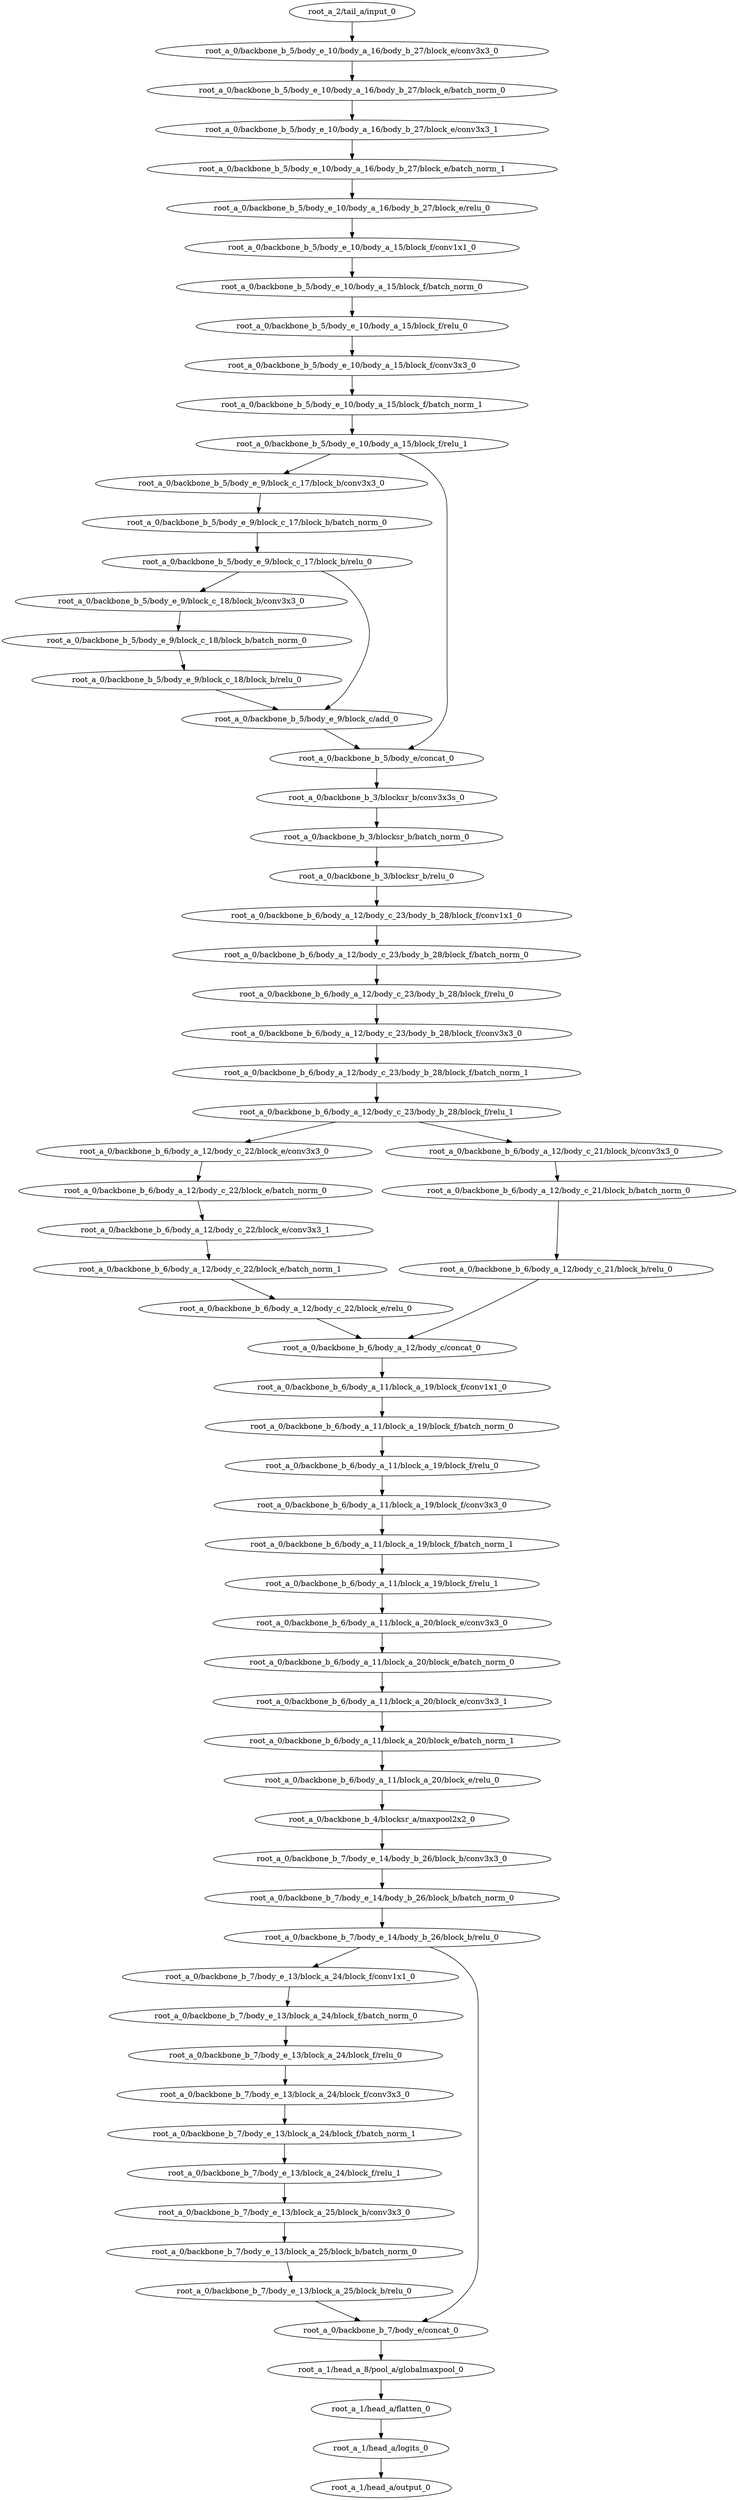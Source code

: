 digraph root_a {
	"root_a_2/tail_a/input_0"
	"root_a_0/backbone_b_5/body_e_10/body_a_16/body_b_27/block_e/conv3x3_0"
	"root_a_0/backbone_b_5/body_e_10/body_a_16/body_b_27/block_e/batch_norm_0"
	"root_a_0/backbone_b_5/body_e_10/body_a_16/body_b_27/block_e/conv3x3_1"
	"root_a_0/backbone_b_5/body_e_10/body_a_16/body_b_27/block_e/batch_norm_1"
	"root_a_0/backbone_b_5/body_e_10/body_a_16/body_b_27/block_e/relu_0"
	"root_a_0/backbone_b_5/body_e_10/body_a_15/block_f/conv1x1_0"
	"root_a_0/backbone_b_5/body_e_10/body_a_15/block_f/batch_norm_0"
	"root_a_0/backbone_b_5/body_e_10/body_a_15/block_f/relu_0"
	"root_a_0/backbone_b_5/body_e_10/body_a_15/block_f/conv3x3_0"
	"root_a_0/backbone_b_5/body_e_10/body_a_15/block_f/batch_norm_1"
	"root_a_0/backbone_b_5/body_e_10/body_a_15/block_f/relu_1"
	"root_a_0/backbone_b_5/body_e_9/block_c_17/block_b/conv3x3_0"
	"root_a_0/backbone_b_5/body_e_9/block_c_17/block_b/batch_norm_0"
	"root_a_0/backbone_b_5/body_e_9/block_c_17/block_b/relu_0"
	"root_a_0/backbone_b_5/body_e_9/block_c_18/block_b/conv3x3_0"
	"root_a_0/backbone_b_5/body_e_9/block_c_18/block_b/batch_norm_0"
	"root_a_0/backbone_b_5/body_e_9/block_c_18/block_b/relu_0"
	"root_a_0/backbone_b_5/body_e_9/block_c/add_0"
	"root_a_0/backbone_b_5/body_e/concat_0"
	"root_a_0/backbone_b_3/blocksr_b/conv3x3s_0"
	"root_a_0/backbone_b_3/blocksr_b/batch_norm_0"
	"root_a_0/backbone_b_3/blocksr_b/relu_0"
	"root_a_0/backbone_b_6/body_a_12/body_c_23/body_b_28/block_f/conv1x1_0"
	"root_a_0/backbone_b_6/body_a_12/body_c_23/body_b_28/block_f/batch_norm_0"
	"root_a_0/backbone_b_6/body_a_12/body_c_23/body_b_28/block_f/relu_0"
	"root_a_0/backbone_b_6/body_a_12/body_c_23/body_b_28/block_f/conv3x3_0"
	"root_a_0/backbone_b_6/body_a_12/body_c_23/body_b_28/block_f/batch_norm_1"
	"root_a_0/backbone_b_6/body_a_12/body_c_23/body_b_28/block_f/relu_1"
	"root_a_0/backbone_b_6/body_a_12/body_c_22/block_e/conv3x3_0"
	"root_a_0/backbone_b_6/body_a_12/body_c_22/block_e/batch_norm_0"
	"root_a_0/backbone_b_6/body_a_12/body_c_22/block_e/conv3x3_1"
	"root_a_0/backbone_b_6/body_a_12/body_c_22/block_e/batch_norm_1"
	"root_a_0/backbone_b_6/body_a_12/body_c_22/block_e/relu_0"
	"root_a_0/backbone_b_6/body_a_12/body_c_21/block_b/conv3x3_0"
	"root_a_0/backbone_b_6/body_a_12/body_c_21/block_b/batch_norm_0"
	"root_a_0/backbone_b_6/body_a_12/body_c_21/block_b/relu_0"
	"root_a_0/backbone_b_6/body_a_12/body_c/concat_0"
	"root_a_0/backbone_b_6/body_a_11/block_a_19/block_f/conv1x1_0"
	"root_a_0/backbone_b_6/body_a_11/block_a_19/block_f/batch_norm_0"
	"root_a_0/backbone_b_6/body_a_11/block_a_19/block_f/relu_0"
	"root_a_0/backbone_b_6/body_a_11/block_a_19/block_f/conv3x3_0"
	"root_a_0/backbone_b_6/body_a_11/block_a_19/block_f/batch_norm_1"
	"root_a_0/backbone_b_6/body_a_11/block_a_19/block_f/relu_1"
	"root_a_0/backbone_b_6/body_a_11/block_a_20/block_e/conv3x3_0"
	"root_a_0/backbone_b_6/body_a_11/block_a_20/block_e/batch_norm_0"
	"root_a_0/backbone_b_6/body_a_11/block_a_20/block_e/conv3x3_1"
	"root_a_0/backbone_b_6/body_a_11/block_a_20/block_e/batch_norm_1"
	"root_a_0/backbone_b_6/body_a_11/block_a_20/block_e/relu_0"
	"root_a_0/backbone_b_4/blocksr_a/maxpool2x2_0"
	"root_a_0/backbone_b_7/body_e_14/body_b_26/block_b/conv3x3_0"
	"root_a_0/backbone_b_7/body_e_14/body_b_26/block_b/batch_norm_0"
	"root_a_0/backbone_b_7/body_e_14/body_b_26/block_b/relu_0"
	"root_a_0/backbone_b_7/body_e_13/block_a_24/block_f/conv1x1_0"
	"root_a_0/backbone_b_7/body_e_13/block_a_24/block_f/batch_norm_0"
	"root_a_0/backbone_b_7/body_e_13/block_a_24/block_f/relu_0"
	"root_a_0/backbone_b_7/body_e_13/block_a_24/block_f/conv3x3_0"
	"root_a_0/backbone_b_7/body_e_13/block_a_24/block_f/batch_norm_1"
	"root_a_0/backbone_b_7/body_e_13/block_a_24/block_f/relu_1"
	"root_a_0/backbone_b_7/body_e_13/block_a_25/block_b/conv3x3_0"
	"root_a_0/backbone_b_7/body_e_13/block_a_25/block_b/batch_norm_0"
	"root_a_0/backbone_b_7/body_e_13/block_a_25/block_b/relu_0"
	"root_a_0/backbone_b_7/body_e/concat_0"
	"root_a_1/head_a_8/pool_a/globalmaxpool_0"
	"root_a_1/head_a/flatten_0"
	"root_a_1/head_a/logits_0"
	"root_a_1/head_a/output_0"

	"root_a_2/tail_a/input_0" -> "root_a_0/backbone_b_5/body_e_10/body_a_16/body_b_27/block_e/conv3x3_0"
	"root_a_0/backbone_b_5/body_e_10/body_a_16/body_b_27/block_e/conv3x3_0" -> "root_a_0/backbone_b_5/body_e_10/body_a_16/body_b_27/block_e/batch_norm_0"
	"root_a_0/backbone_b_5/body_e_10/body_a_16/body_b_27/block_e/batch_norm_0" -> "root_a_0/backbone_b_5/body_e_10/body_a_16/body_b_27/block_e/conv3x3_1"
	"root_a_0/backbone_b_5/body_e_10/body_a_16/body_b_27/block_e/conv3x3_1" -> "root_a_0/backbone_b_5/body_e_10/body_a_16/body_b_27/block_e/batch_norm_1"
	"root_a_0/backbone_b_5/body_e_10/body_a_16/body_b_27/block_e/batch_norm_1" -> "root_a_0/backbone_b_5/body_e_10/body_a_16/body_b_27/block_e/relu_0"
	"root_a_0/backbone_b_5/body_e_10/body_a_16/body_b_27/block_e/relu_0" -> "root_a_0/backbone_b_5/body_e_10/body_a_15/block_f/conv1x1_0"
	"root_a_0/backbone_b_5/body_e_10/body_a_15/block_f/conv1x1_0" -> "root_a_0/backbone_b_5/body_e_10/body_a_15/block_f/batch_norm_0"
	"root_a_0/backbone_b_5/body_e_10/body_a_15/block_f/batch_norm_0" -> "root_a_0/backbone_b_5/body_e_10/body_a_15/block_f/relu_0"
	"root_a_0/backbone_b_5/body_e_10/body_a_15/block_f/relu_0" -> "root_a_0/backbone_b_5/body_e_10/body_a_15/block_f/conv3x3_0"
	"root_a_0/backbone_b_5/body_e_10/body_a_15/block_f/conv3x3_0" -> "root_a_0/backbone_b_5/body_e_10/body_a_15/block_f/batch_norm_1"
	"root_a_0/backbone_b_5/body_e_10/body_a_15/block_f/batch_norm_1" -> "root_a_0/backbone_b_5/body_e_10/body_a_15/block_f/relu_1"
	"root_a_0/backbone_b_5/body_e_10/body_a_15/block_f/relu_1" -> "root_a_0/backbone_b_5/body_e_9/block_c_17/block_b/conv3x3_0"
	"root_a_0/backbone_b_5/body_e_9/block_c_17/block_b/conv3x3_0" -> "root_a_0/backbone_b_5/body_e_9/block_c_17/block_b/batch_norm_0"
	"root_a_0/backbone_b_5/body_e_9/block_c_17/block_b/batch_norm_0" -> "root_a_0/backbone_b_5/body_e_9/block_c_17/block_b/relu_0"
	"root_a_0/backbone_b_5/body_e_9/block_c_17/block_b/relu_0" -> "root_a_0/backbone_b_5/body_e_9/block_c_18/block_b/conv3x3_0"
	"root_a_0/backbone_b_5/body_e_9/block_c_18/block_b/conv3x3_0" -> "root_a_0/backbone_b_5/body_e_9/block_c_18/block_b/batch_norm_0"
	"root_a_0/backbone_b_5/body_e_9/block_c_18/block_b/batch_norm_0" -> "root_a_0/backbone_b_5/body_e_9/block_c_18/block_b/relu_0"
	"root_a_0/backbone_b_5/body_e_9/block_c_18/block_b/relu_0" -> "root_a_0/backbone_b_5/body_e_9/block_c/add_0"
	"root_a_0/backbone_b_5/body_e_9/block_c_17/block_b/relu_0" -> "root_a_0/backbone_b_5/body_e_9/block_c/add_0"
	"root_a_0/backbone_b_5/body_e_9/block_c/add_0" -> "root_a_0/backbone_b_5/body_e/concat_0"
	"root_a_0/backbone_b_5/body_e_10/body_a_15/block_f/relu_1" -> "root_a_0/backbone_b_5/body_e/concat_0"
	"root_a_0/backbone_b_5/body_e/concat_0" -> "root_a_0/backbone_b_3/blocksr_b/conv3x3s_0"
	"root_a_0/backbone_b_3/blocksr_b/conv3x3s_0" -> "root_a_0/backbone_b_3/blocksr_b/batch_norm_0"
	"root_a_0/backbone_b_3/blocksr_b/batch_norm_0" -> "root_a_0/backbone_b_3/blocksr_b/relu_0"
	"root_a_0/backbone_b_3/blocksr_b/relu_0" -> "root_a_0/backbone_b_6/body_a_12/body_c_23/body_b_28/block_f/conv1x1_0"
	"root_a_0/backbone_b_6/body_a_12/body_c_23/body_b_28/block_f/conv1x1_0" -> "root_a_0/backbone_b_6/body_a_12/body_c_23/body_b_28/block_f/batch_norm_0"
	"root_a_0/backbone_b_6/body_a_12/body_c_23/body_b_28/block_f/batch_norm_0" -> "root_a_0/backbone_b_6/body_a_12/body_c_23/body_b_28/block_f/relu_0"
	"root_a_0/backbone_b_6/body_a_12/body_c_23/body_b_28/block_f/relu_0" -> "root_a_0/backbone_b_6/body_a_12/body_c_23/body_b_28/block_f/conv3x3_0"
	"root_a_0/backbone_b_6/body_a_12/body_c_23/body_b_28/block_f/conv3x3_0" -> "root_a_0/backbone_b_6/body_a_12/body_c_23/body_b_28/block_f/batch_norm_1"
	"root_a_0/backbone_b_6/body_a_12/body_c_23/body_b_28/block_f/batch_norm_1" -> "root_a_0/backbone_b_6/body_a_12/body_c_23/body_b_28/block_f/relu_1"
	"root_a_0/backbone_b_6/body_a_12/body_c_23/body_b_28/block_f/relu_1" -> "root_a_0/backbone_b_6/body_a_12/body_c_22/block_e/conv3x3_0"
	"root_a_0/backbone_b_6/body_a_12/body_c_22/block_e/conv3x3_0" -> "root_a_0/backbone_b_6/body_a_12/body_c_22/block_e/batch_norm_0"
	"root_a_0/backbone_b_6/body_a_12/body_c_22/block_e/batch_norm_0" -> "root_a_0/backbone_b_6/body_a_12/body_c_22/block_e/conv3x3_1"
	"root_a_0/backbone_b_6/body_a_12/body_c_22/block_e/conv3x3_1" -> "root_a_0/backbone_b_6/body_a_12/body_c_22/block_e/batch_norm_1"
	"root_a_0/backbone_b_6/body_a_12/body_c_22/block_e/batch_norm_1" -> "root_a_0/backbone_b_6/body_a_12/body_c_22/block_e/relu_0"
	"root_a_0/backbone_b_6/body_a_12/body_c_23/body_b_28/block_f/relu_1" -> "root_a_0/backbone_b_6/body_a_12/body_c_21/block_b/conv3x3_0"
	"root_a_0/backbone_b_6/body_a_12/body_c_21/block_b/conv3x3_0" -> "root_a_0/backbone_b_6/body_a_12/body_c_21/block_b/batch_norm_0"
	"root_a_0/backbone_b_6/body_a_12/body_c_21/block_b/batch_norm_0" -> "root_a_0/backbone_b_6/body_a_12/body_c_21/block_b/relu_0"
	"root_a_0/backbone_b_6/body_a_12/body_c_22/block_e/relu_0" -> "root_a_0/backbone_b_6/body_a_12/body_c/concat_0"
	"root_a_0/backbone_b_6/body_a_12/body_c_21/block_b/relu_0" -> "root_a_0/backbone_b_6/body_a_12/body_c/concat_0"
	"root_a_0/backbone_b_6/body_a_12/body_c/concat_0" -> "root_a_0/backbone_b_6/body_a_11/block_a_19/block_f/conv1x1_0"
	"root_a_0/backbone_b_6/body_a_11/block_a_19/block_f/conv1x1_0" -> "root_a_0/backbone_b_6/body_a_11/block_a_19/block_f/batch_norm_0"
	"root_a_0/backbone_b_6/body_a_11/block_a_19/block_f/batch_norm_0" -> "root_a_0/backbone_b_6/body_a_11/block_a_19/block_f/relu_0"
	"root_a_0/backbone_b_6/body_a_11/block_a_19/block_f/relu_0" -> "root_a_0/backbone_b_6/body_a_11/block_a_19/block_f/conv3x3_0"
	"root_a_0/backbone_b_6/body_a_11/block_a_19/block_f/conv3x3_0" -> "root_a_0/backbone_b_6/body_a_11/block_a_19/block_f/batch_norm_1"
	"root_a_0/backbone_b_6/body_a_11/block_a_19/block_f/batch_norm_1" -> "root_a_0/backbone_b_6/body_a_11/block_a_19/block_f/relu_1"
	"root_a_0/backbone_b_6/body_a_11/block_a_19/block_f/relu_1" -> "root_a_0/backbone_b_6/body_a_11/block_a_20/block_e/conv3x3_0"
	"root_a_0/backbone_b_6/body_a_11/block_a_20/block_e/conv3x3_0" -> "root_a_0/backbone_b_6/body_a_11/block_a_20/block_e/batch_norm_0"
	"root_a_0/backbone_b_6/body_a_11/block_a_20/block_e/batch_norm_0" -> "root_a_0/backbone_b_6/body_a_11/block_a_20/block_e/conv3x3_1"
	"root_a_0/backbone_b_6/body_a_11/block_a_20/block_e/conv3x3_1" -> "root_a_0/backbone_b_6/body_a_11/block_a_20/block_e/batch_norm_1"
	"root_a_0/backbone_b_6/body_a_11/block_a_20/block_e/batch_norm_1" -> "root_a_0/backbone_b_6/body_a_11/block_a_20/block_e/relu_0"
	"root_a_0/backbone_b_6/body_a_11/block_a_20/block_e/relu_0" -> "root_a_0/backbone_b_4/blocksr_a/maxpool2x2_0"
	"root_a_0/backbone_b_4/blocksr_a/maxpool2x2_0" -> "root_a_0/backbone_b_7/body_e_14/body_b_26/block_b/conv3x3_0"
	"root_a_0/backbone_b_7/body_e_14/body_b_26/block_b/conv3x3_0" -> "root_a_0/backbone_b_7/body_e_14/body_b_26/block_b/batch_norm_0"
	"root_a_0/backbone_b_7/body_e_14/body_b_26/block_b/batch_norm_0" -> "root_a_0/backbone_b_7/body_e_14/body_b_26/block_b/relu_0"
	"root_a_0/backbone_b_7/body_e_14/body_b_26/block_b/relu_0" -> "root_a_0/backbone_b_7/body_e_13/block_a_24/block_f/conv1x1_0"
	"root_a_0/backbone_b_7/body_e_13/block_a_24/block_f/conv1x1_0" -> "root_a_0/backbone_b_7/body_e_13/block_a_24/block_f/batch_norm_0"
	"root_a_0/backbone_b_7/body_e_13/block_a_24/block_f/batch_norm_0" -> "root_a_0/backbone_b_7/body_e_13/block_a_24/block_f/relu_0"
	"root_a_0/backbone_b_7/body_e_13/block_a_24/block_f/relu_0" -> "root_a_0/backbone_b_7/body_e_13/block_a_24/block_f/conv3x3_0"
	"root_a_0/backbone_b_7/body_e_13/block_a_24/block_f/conv3x3_0" -> "root_a_0/backbone_b_7/body_e_13/block_a_24/block_f/batch_norm_1"
	"root_a_0/backbone_b_7/body_e_13/block_a_24/block_f/batch_norm_1" -> "root_a_0/backbone_b_7/body_e_13/block_a_24/block_f/relu_1"
	"root_a_0/backbone_b_7/body_e_13/block_a_24/block_f/relu_1" -> "root_a_0/backbone_b_7/body_e_13/block_a_25/block_b/conv3x3_0"
	"root_a_0/backbone_b_7/body_e_13/block_a_25/block_b/conv3x3_0" -> "root_a_0/backbone_b_7/body_e_13/block_a_25/block_b/batch_norm_0"
	"root_a_0/backbone_b_7/body_e_13/block_a_25/block_b/batch_norm_0" -> "root_a_0/backbone_b_7/body_e_13/block_a_25/block_b/relu_0"
	"root_a_0/backbone_b_7/body_e_13/block_a_25/block_b/relu_0" -> "root_a_0/backbone_b_7/body_e/concat_0"
	"root_a_0/backbone_b_7/body_e_14/body_b_26/block_b/relu_0" -> "root_a_0/backbone_b_7/body_e/concat_0"
	"root_a_0/backbone_b_7/body_e/concat_0" -> "root_a_1/head_a_8/pool_a/globalmaxpool_0"
	"root_a_1/head_a_8/pool_a/globalmaxpool_0" -> "root_a_1/head_a/flatten_0"
	"root_a_1/head_a/flatten_0" -> "root_a_1/head_a/logits_0"
	"root_a_1/head_a/logits_0" -> "root_a_1/head_a/output_0"

}